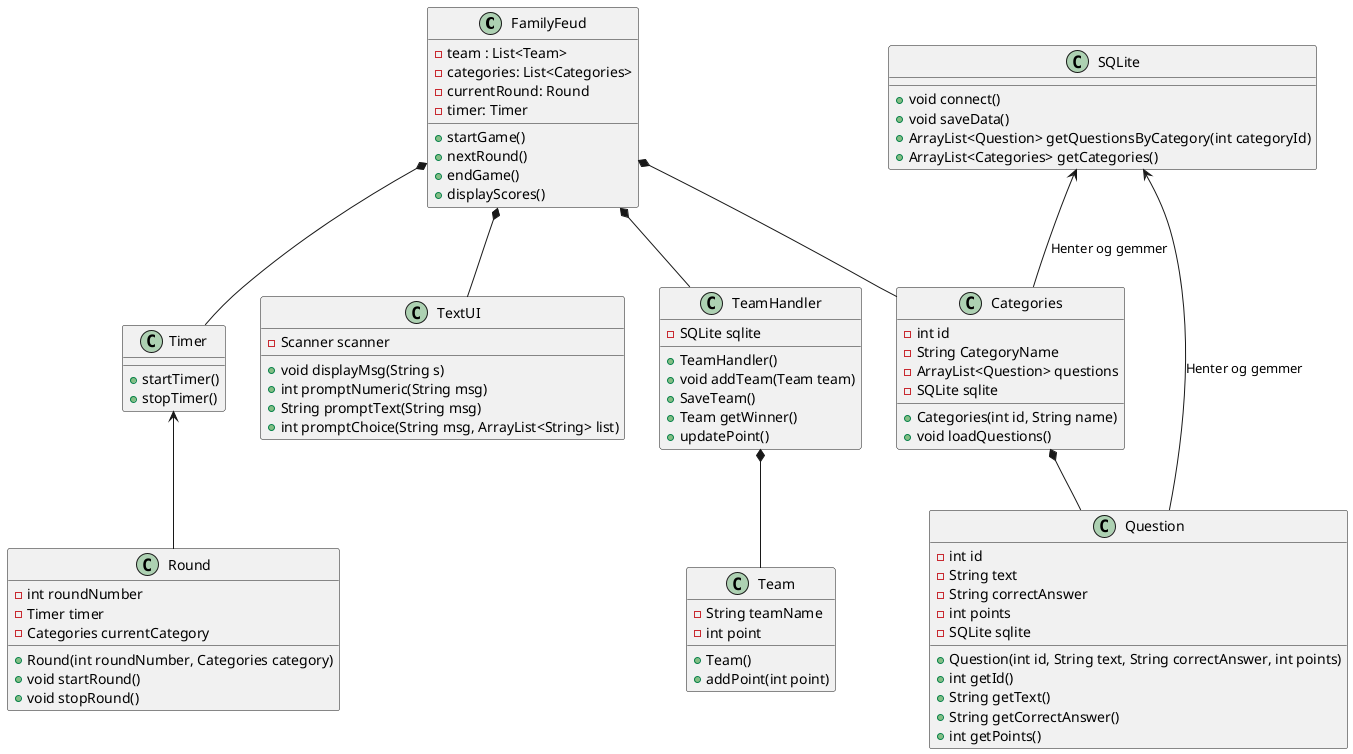@startuml
Class FamilyFeud{
-team : List<Team>
-categories: List<Categories>
-currentRound: Round
- timer: Timer
+ startGame()
+ nextRound()
+ endGame()
+ displayScores()
}
Class Categories{
-int id
-String CategoryName
-ArrayList<Question> questions
-SQLite sqlite
+Categories(int id, String name)
+ void loadQuestions()
}
Class Team{
- String teamName
-int point
+Team()
+addPoint(int point)

}
Class TeamHandler{
-SQLite sqlite
+TeamHandler()
+void addTeam(Team team)
+SaveTeam()
+Team getWinner()
+updatePoint()
}
Class Timer{
+startTimer()
+stopTimer()
}
Class Question{
-int id
-String text
-String correctAnswer
-int points
-SQLite sqlite
+Question(int id, String text, String correctAnswer, int points)
+int getId()
+String getText()
+String getCorrectAnswer()
+int getPoints()
}
Class SQLite{
+void connect()
+void saveData()
+ArrayList<Question> getQuestionsByCategory(int categoryId)
+ArrayList<Categories> getCategories()
}
Class TextUI{
- Scanner scanner
+ void displayMsg(String s)
+ int promptNumeric(String msg)
+ String promptText(String msg)
+ int promptChoice(String msg, ArrayList<String> list)
}
Class Round{
 -int roundNumber
  -Timer timer
  -Categories currentCategory
  +Round(int roundNumber, Categories category)
  +void startRound()
  +void stopRound()
}
FamilyFeud *-- Categories
FamilyFeud *-- TeamHandler
FamilyFeud *-- Timer
FamilyFeud *-- TextUI

Categories *-- Question
TeamHandler *-- Team
SQLite <-- Categories : "Henter og gemmer"
SQLite <-- Question : "Henter og gemmer"
Timer <-- Round

@enduml